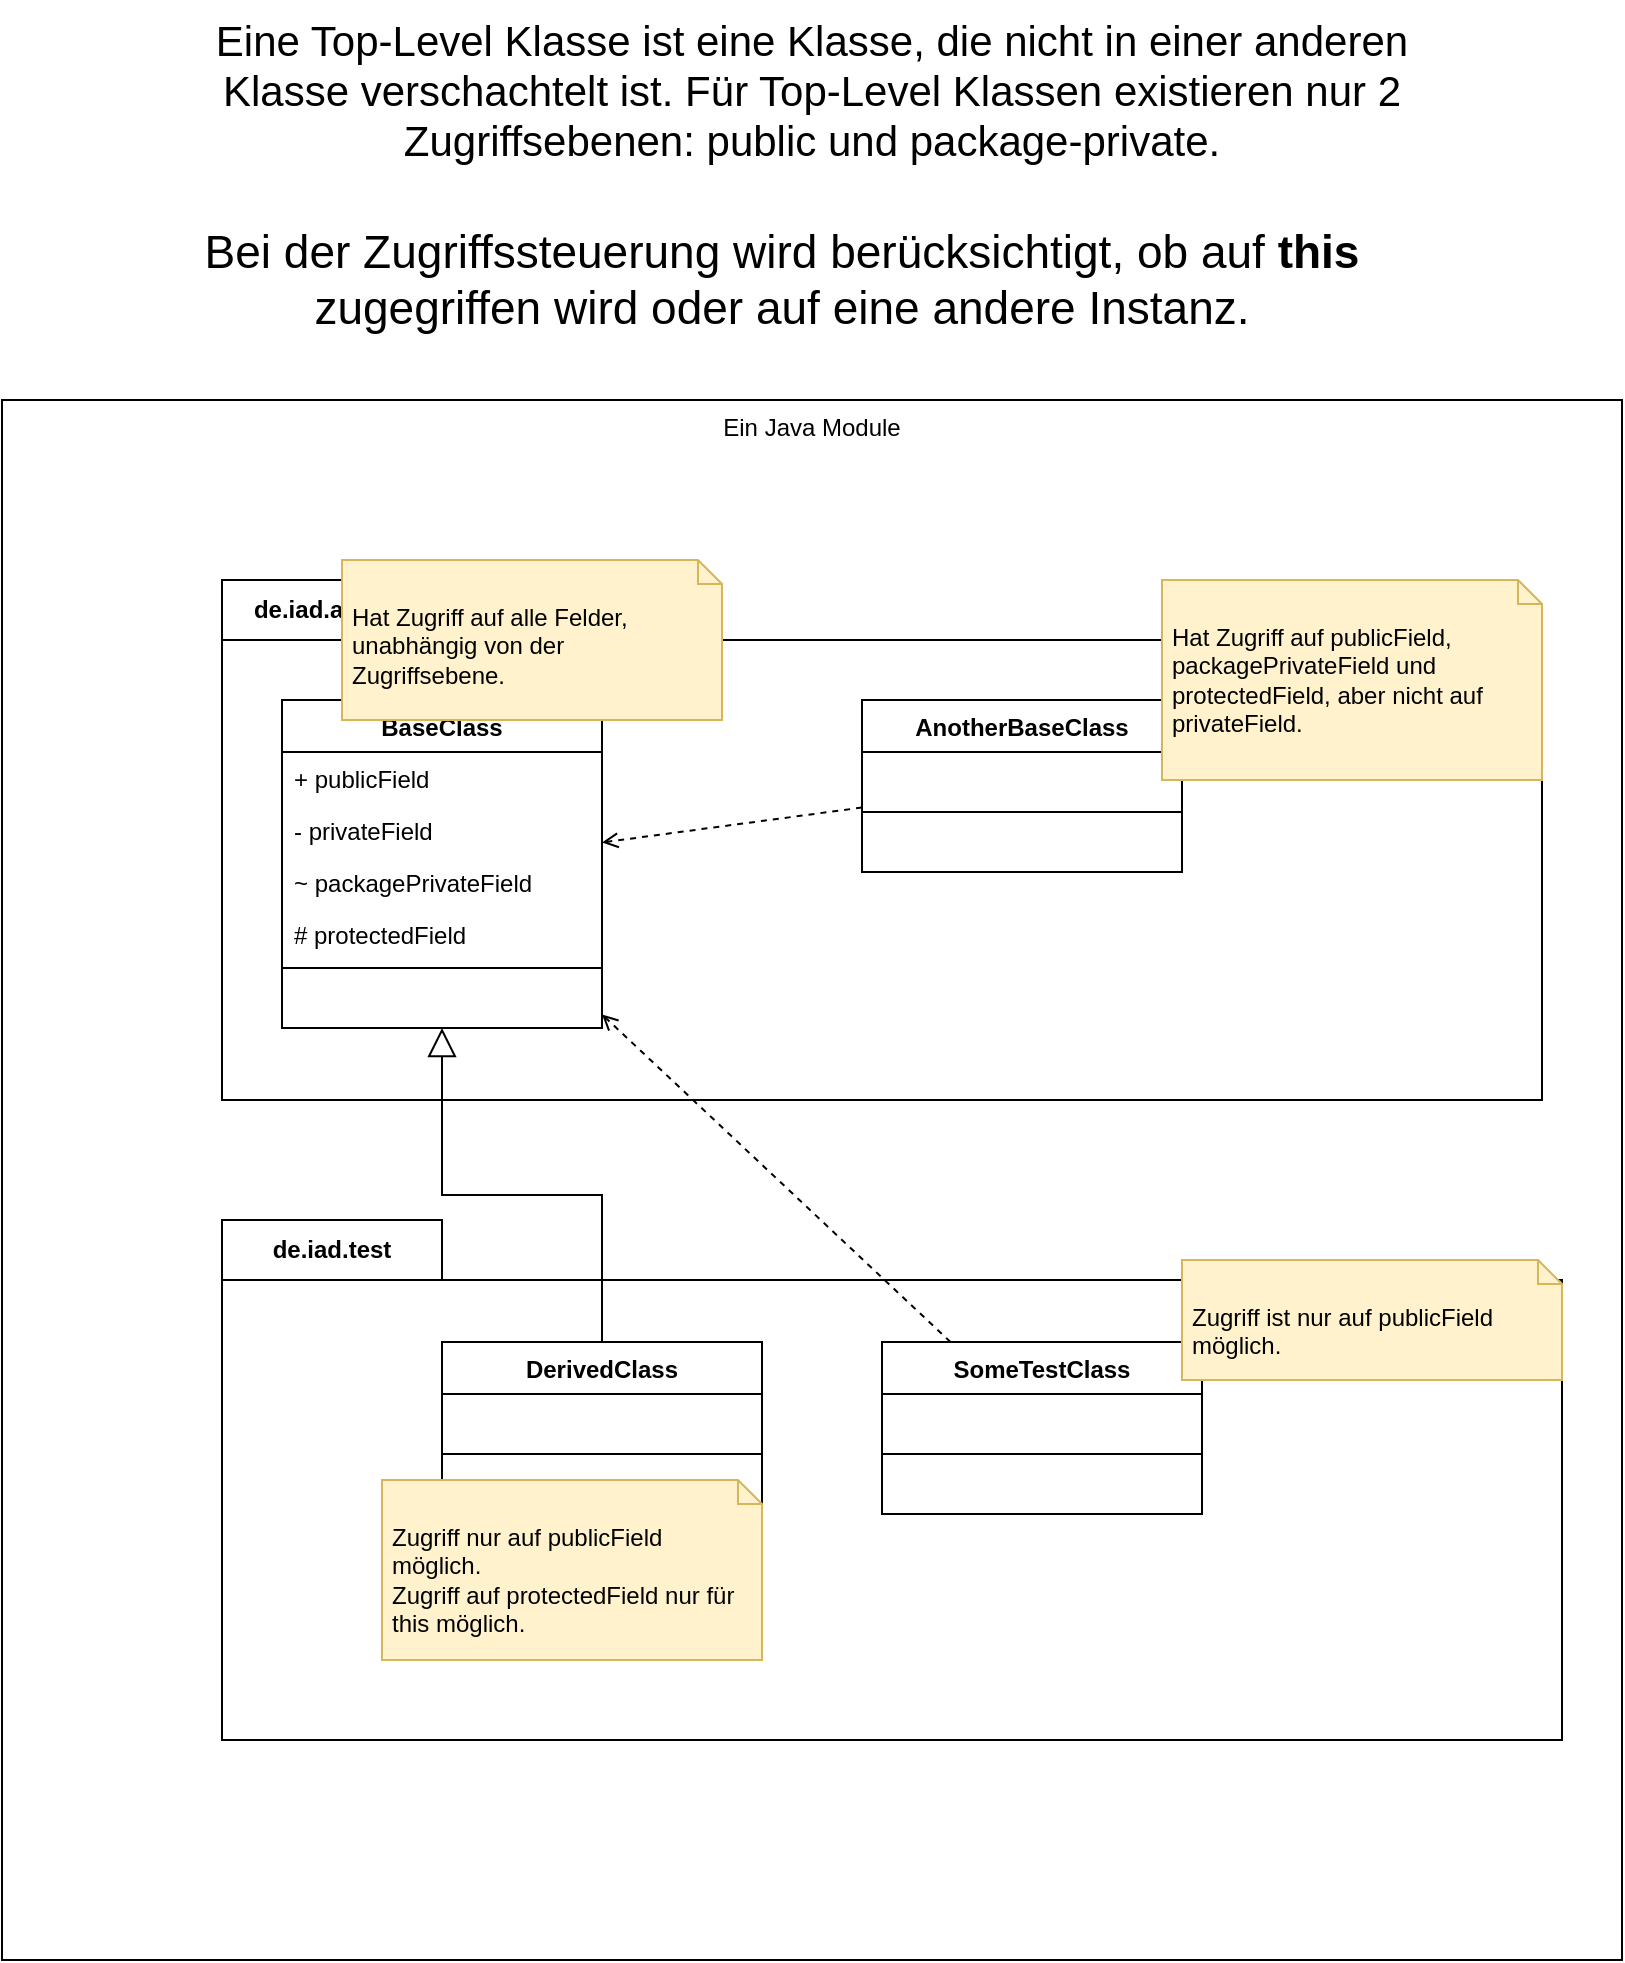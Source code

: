 <mxfile version="24.7.8">
  <diagram name="Seite-1" id="PyxTWwx3nbOsXCblU1ni">
    <mxGraphModel dx="2022" dy="1872" grid="1" gridSize="10" guides="1" tooltips="1" connect="1" arrows="1" fold="1" page="1" pageScale="1" pageWidth="827" pageHeight="1169" math="0" shadow="0">
      <root>
        <mxCell id="0" />
        <mxCell id="1" parent="0" />
        <mxCell id="ZlVxveGEcr_eJ24ZWg6B-30" value="Ein Java Module" style="rounded=0;whiteSpace=wrap;html=1;verticalAlign=top;" vertex="1" parent="1">
          <mxGeometry x="-70" y="-50" width="810" height="780" as="geometry" />
        </mxCell>
        <mxCell id="ZlVxveGEcr_eJ24ZWg6B-1" value="de.iad.access" style="shape=folder;fontStyle=1;tabWidth=110;tabHeight=30;tabPosition=left;html=1;boundedLbl=1;labelInHeader=1;container=1;collapsible=0;recursiveResize=0;whiteSpace=wrap;" vertex="1" parent="1">
          <mxGeometry x="40" y="40" width="660" height="260" as="geometry" />
        </mxCell>
        <mxCell id="ZlVxveGEcr_eJ24ZWg6B-4" value="BaseClass" style="swimlane;fontStyle=1;align=center;verticalAlign=top;childLayout=stackLayout;horizontal=1;startSize=26;horizontalStack=0;resizeParent=1;resizeParentMax=0;resizeLast=0;collapsible=1;marginBottom=0;whiteSpace=wrap;html=1;" vertex="1" parent="ZlVxveGEcr_eJ24ZWg6B-1">
          <mxGeometry x="30" y="60" width="160" height="164" as="geometry" />
        </mxCell>
        <mxCell id="ZlVxveGEcr_eJ24ZWg6B-5" value="+ publicField" style="text;strokeColor=none;fillColor=none;align=left;verticalAlign=top;spacingLeft=4;spacingRight=4;overflow=hidden;rotatable=0;points=[[0,0.5],[1,0.5]];portConstraint=eastwest;whiteSpace=wrap;html=1;" vertex="1" parent="ZlVxveGEcr_eJ24ZWg6B-4">
          <mxGeometry y="26" width="160" height="26" as="geometry" />
        </mxCell>
        <mxCell id="ZlVxveGEcr_eJ24ZWg6B-8" value="- privateField" style="text;strokeColor=none;fillColor=none;align=left;verticalAlign=top;spacingLeft=4;spacingRight=4;overflow=hidden;rotatable=0;points=[[0,0.5],[1,0.5]];portConstraint=eastwest;whiteSpace=wrap;html=1;" vertex="1" parent="ZlVxveGEcr_eJ24ZWg6B-4">
          <mxGeometry y="52" width="160" height="26" as="geometry" />
        </mxCell>
        <mxCell id="ZlVxveGEcr_eJ24ZWg6B-9" value="~ packagePrivateField" style="text;strokeColor=none;fillColor=none;align=left;verticalAlign=top;spacingLeft=4;spacingRight=4;overflow=hidden;rotatable=0;points=[[0,0.5],[1,0.5]];portConstraint=eastwest;whiteSpace=wrap;html=1;" vertex="1" parent="ZlVxveGEcr_eJ24ZWg6B-4">
          <mxGeometry y="78" width="160" height="26" as="geometry" />
        </mxCell>
        <mxCell id="ZlVxveGEcr_eJ24ZWg6B-10" value="# protectedField" style="text;strokeColor=none;fillColor=none;align=left;verticalAlign=top;spacingLeft=4;spacingRight=4;overflow=hidden;rotatable=0;points=[[0,0.5],[1,0.5]];portConstraint=eastwest;whiteSpace=wrap;html=1;" vertex="1" parent="ZlVxveGEcr_eJ24ZWg6B-4">
          <mxGeometry y="104" width="160" height="26" as="geometry" />
        </mxCell>
        <mxCell id="ZlVxveGEcr_eJ24ZWg6B-6" value="" style="line;strokeWidth=1;fillColor=none;align=left;verticalAlign=middle;spacingTop=-1;spacingLeft=3;spacingRight=3;rotatable=0;labelPosition=right;points=[];portConstraint=eastwest;strokeColor=inherit;" vertex="1" parent="ZlVxveGEcr_eJ24ZWg6B-4">
          <mxGeometry y="130" width="160" height="8" as="geometry" />
        </mxCell>
        <mxCell id="ZlVxveGEcr_eJ24ZWg6B-7" value="&amp;nbsp;" style="text;strokeColor=none;fillColor=none;align=left;verticalAlign=top;spacingLeft=4;spacingRight=4;overflow=hidden;rotatable=0;points=[[0,0.5],[1,0.5]];portConstraint=eastwest;whiteSpace=wrap;html=1;" vertex="1" parent="ZlVxveGEcr_eJ24ZWg6B-4">
          <mxGeometry y="138" width="160" height="26" as="geometry" />
        </mxCell>
        <mxCell id="ZlVxveGEcr_eJ24ZWg6B-33" style="rounded=0;orthogonalLoop=1;jettySize=auto;html=1;dashed=1;endArrow=open;endFill=0;" edge="1" parent="ZlVxveGEcr_eJ24ZWg6B-1" source="ZlVxveGEcr_eJ24ZWg6B-18" target="ZlVxveGEcr_eJ24ZWg6B-4">
          <mxGeometry relative="1" as="geometry" />
        </mxCell>
        <mxCell id="ZlVxveGEcr_eJ24ZWg6B-18" value="AnotherBaseClass" style="swimlane;fontStyle=1;align=center;verticalAlign=top;childLayout=stackLayout;horizontal=1;startSize=26;horizontalStack=0;resizeParent=1;resizeParentMax=0;resizeLast=0;collapsible=1;marginBottom=0;whiteSpace=wrap;html=1;" vertex="1" parent="ZlVxveGEcr_eJ24ZWg6B-1">
          <mxGeometry x="320" y="60" width="160" height="86" as="geometry" />
        </mxCell>
        <mxCell id="ZlVxveGEcr_eJ24ZWg6B-21" value="&amp;nbsp;" style="text;strokeColor=none;fillColor=none;align=left;verticalAlign=top;spacingLeft=4;spacingRight=4;overflow=hidden;rotatable=0;points=[[0,0.5],[1,0.5]];portConstraint=eastwest;whiteSpace=wrap;html=1;" vertex="1" parent="ZlVxveGEcr_eJ24ZWg6B-18">
          <mxGeometry y="26" width="160" height="26" as="geometry" />
        </mxCell>
        <mxCell id="ZlVxveGEcr_eJ24ZWg6B-23" value="" style="line;strokeWidth=1;fillColor=none;align=left;verticalAlign=middle;spacingTop=-1;spacingLeft=3;spacingRight=3;rotatable=0;labelPosition=right;points=[];portConstraint=eastwest;strokeColor=inherit;" vertex="1" parent="ZlVxveGEcr_eJ24ZWg6B-18">
          <mxGeometry y="52" width="160" height="8" as="geometry" />
        </mxCell>
        <mxCell id="ZlVxveGEcr_eJ24ZWg6B-24" value="&amp;nbsp;" style="text;strokeColor=none;fillColor=none;align=left;verticalAlign=top;spacingLeft=4;spacingRight=4;overflow=hidden;rotatable=0;points=[[0,0.5],[1,0.5]];portConstraint=eastwest;whiteSpace=wrap;html=1;" vertex="1" parent="ZlVxveGEcr_eJ24ZWg6B-18">
          <mxGeometry y="60" width="160" height="26" as="geometry" />
        </mxCell>
        <mxCell id="ZlVxveGEcr_eJ24ZWg6B-31" value="Hat Zugriff auf publicField, packagePrivateField und protectedField, aber nicht auf privateField." style="shape=note2;boundedLbl=1;whiteSpace=wrap;html=1;size=12;verticalAlign=top;align=left;fillColor=#fff2cc;strokeColor=#d6b656;spacing=5;" vertex="1" parent="ZlVxveGEcr_eJ24ZWg6B-1">
          <mxGeometry x="470" width="190" height="100" as="geometry" />
        </mxCell>
        <mxCell id="ZlVxveGEcr_eJ24ZWg6B-37" value="Hat Zugriff auf alle Felder, unabhängig von der Zugriffsebene." style="shape=note2;boundedLbl=1;whiteSpace=wrap;html=1;size=12;verticalAlign=top;align=left;fillColor=#fff2cc;strokeColor=#d6b656;spacing=5;" vertex="1" parent="ZlVxveGEcr_eJ24ZWg6B-1">
          <mxGeometry x="60" y="-10" width="190" height="80" as="geometry" />
        </mxCell>
        <mxCell id="ZlVxveGEcr_eJ24ZWg6B-3" value="de.iad.test" style="shape=folder;fontStyle=1;tabWidth=110;tabHeight=30;tabPosition=left;html=1;boundedLbl=1;labelInHeader=1;container=1;collapsible=0;recursiveResize=0;whiteSpace=wrap;" vertex="1" parent="1">
          <mxGeometry x="40" y="360" width="670" height="260" as="geometry" />
        </mxCell>
        <mxCell id="ZlVxveGEcr_eJ24ZWg6B-11" value="DerivedClass" style="swimlane;fontStyle=1;align=center;verticalAlign=top;childLayout=stackLayout;horizontal=1;startSize=26;horizontalStack=0;resizeParent=1;resizeParentMax=0;resizeLast=0;collapsible=1;marginBottom=0;whiteSpace=wrap;html=1;" vertex="1" parent="ZlVxveGEcr_eJ24ZWg6B-3">
          <mxGeometry x="110" y="61" width="160" height="86" as="geometry" />
        </mxCell>
        <mxCell id="ZlVxveGEcr_eJ24ZWg6B-15" value="&amp;nbsp;" style="text;strokeColor=none;fillColor=none;align=left;verticalAlign=top;spacingLeft=4;spacingRight=4;overflow=hidden;rotatable=0;points=[[0,0.5],[1,0.5]];portConstraint=eastwest;whiteSpace=wrap;html=1;" vertex="1" parent="ZlVxveGEcr_eJ24ZWg6B-11">
          <mxGeometry y="26" width="160" height="26" as="geometry" />
        </mxCell>
        <mxCell id="ZlVxveGEcr_eJ24ZWg6B-16" value="" style="line;strokeWidth=1;fillColor=none;align=left;verticalAlign=middle;spacingTop=-1;spacingLeft=3;spacingRight=3;rotatable=0;labelPosition=right;points=[];portConstraint=eastwest;strokeColor=inherit;" vertex="1" parent="ZlVxveGEcr_eJ24ZWg6B-11">
          <mxGeometry y="52" width="160" height="8" as="geometry" />
        </mxCell>
        <mxCell id="ZlVxveGEcr_eJ24ZWg6B-17" value="&amp;nbsp;" style="text;strokeColor=none;fillColor=none;align=left;verticalAlign=top;spacingLeft=4;spacingRight=4;overflow=hidden;rotatable=0;points=[[0,0.5],[1,0.5]];portConstraint=eastwest;whiteSpace=wrap;html=1;" vertex="1" parent="ZlVxveGEcr_eJ24ZWg6B-11">
          <mxGeometry y="60" width="160" height="26" as="geometry" />
        </mxCell>
        <mxCell id="ZlVxveGEcr_eJ24ZWg6B-26" value="SomeTestClass" style="swimlane;fontStyle=1;align=center;verticalAlign=top;childLayout=stackLayout;horizontal=1;startSize=26;horizontalStack=0;resizeParent=1;resizeParentMax=0;resizeLast=0;collapsible=1;marginBottom=0;whiteSpace=wrap;html=1;" vertex="1" parent="ZlVxveGEcr_eJ24ZWg6B-3">
          <mxGeometry x="330" y="61" width="160" height="86" as="geometry" />
        </mxCell>
        <mxCell id="ZlVxveGEcr_eJ24ZWg6B-27" value="&amp;nbsp;" style="text;strokeColor=none;fillColor=none;align=left;verticalAlign=top;spacingLeft=4;spacingRight=4;overflow=hidden;rotatable=0;points=[[0,0.5],[1,0.5]];portConstraint=eastwest;whiteSpace=wrap;html=1;" vertex="1" parent="ZlVxveGEcr_eJ24ZWg6B-26">
          <mxGeometry y="26" width="160" height="26" as="geometry" />
        </mxCell>
        <mxCell id="ZlVxveGEcr_eJ24ZWg6B-28" value="" style="line;strokeWidth=1;fillColor=none;align=left;verticalAlign=middle;spacingTop=-1;spacingLeft=3;spacingRight=3;rotatable=0;labelPosition=right;points=[];portConstraint=eastwest;strokeColor=inherit;" vertex="1" parent="ZlVxveGEcr_eJ24ZWg6B-26">
          <mxGeometry y="52" width="160" height="8" as="geometry" />
        </mxCell>
        <mxCell id="ZlVxveGEcr_eJ24ZWg6B-29" value="&amp;nbsp;" style="text;strokeColor=none;fillColor=none;align=left;verticalAlign=top;spacingLeft=4;spacingRight=4;overflow=hidden;rotatable=0;points=[[0,0.5],[1,0.5]];portConstraint=eastwest;whiteSpace=wrap;html=1;" vertex="1" parent="ZlVxveGEcr_eJ24ZWg6B-26">
          <mxGeometry y="60" width="160" height="26" as="geometry" />
        </mxCell>
        <mxCell id="ZlVxveGEcr_eJ24ZWg6B-32" value="Zugriff ist nur auf publicField möglich." style="shape=note2;boundedLbl=1;whiteSpace=wrap;html=1;size=12;verticalAlign=top;align=left;fillColor=#fff2cc;strokeColor=#d6b656;spacing=5;" vertex="1" parent="ZlVxveGEcr_eJ24ZWg6B-3">
          <mxGeometry x="480" y="20" width="190" height="60" as="geometry" />
        </mxCell>
        <mxCell id="ZlVxveGEcr_eJ24ZWg6B-35" value="Zugriff nur auf publicField möglich.&amp;nbsp;&lt;div&gt;Zugriff auf protectedField nur für this möglich.&lt;/div&gt;" style="shape=note2;boundedLbl=1;whiteSpace=wrap;html=1;size=12;verticalAlign=top;align=left;fillColor=#fff2cc;strokeColor=#d6b656;spacing=5;" vertex="1" parent="ZlVxveGEcr_eJ24ZWg6B-3">
          <mxGeometry x="80" y="130" width="190" height="90" as="geometry" />
        </mxCell>
        <mxCell id="ZlVxveGEcr_eJ24ZWg6B-25" style="edgeStyle=orthogonalEdgeStyle;rounded=0;orthogonalLoop=1;jettySize=auto;html=1;endArrow=block;endFill=0;endSize=12;" edge="1" parent="1" source="ZlVxveGEcr_eJ24ZWg6B-11" target="ZlVxveGEcr_eJ24ZWg6B-4">
          <mxGeometry relative="1" as="geometry" />
        </mxCell>
        <mxCell id="ZlVxveGEcr_eJ24ZWg6B-34" style="rounded=0;orthogonalLoop=1;jettySize=auto;html=1;dashed=1;endArrow=open;endFill=0;" edge="1" parent="1" source="ZlVxveGEcr_eJ24ZWg6B-26" target="ZlVxveGEcr_eJ24ZWg6B-4">
          <mxGeometry relative="1" as="geometry">
            <mxPoint x="370" y="164" as="sourcePoint" />
            <mxPoint x="240" y="181" as="targetPoint" />
          </mxGeometry>
        </mxCell>
        <mxCell id="ZlVxveGEcr_eJ24ZWg6B-36" value="&lt;font style=&quot;font-size: 23px;&quot;&gt;Bei der Zugriffssteuerung wird berücksichtigt, ob auf &lt;b&gt;this &lt;/b&gt;zugegriffen wird oder auf eine andere Instanz.&lt;/font&gt;" style="text;html=1;align=center;verticalAlign=middle;whiteSpace=wrap;rounded=0;" vertex="1" parent="1">
          <mxGeometry y="-160" width="640" height="100" as="geometry" />
        </mxCell>
        <mxCell id="ZlVxveGEcr_eJ24ZWg6B-38" value="Eine Top-Level Klasse ist eine Klasse, die nicht in einer anderen Klasse verschachtelt ist. Für Top-Level Klassen existieren nur 2 Zugriffsebenen: public und package-private." style="text;html=1;align=center;verticalAlign=middle;whiteSpace=wrap;rounded=0;fontSize=21;" vertex="1" parent="1">
          <mxGeometry x="10" y="-250" width="650" height="90" as="geometry" />
        </mxCell>
      </root>
    </mxGraphModel>
  </diagram>
</mxfile>
